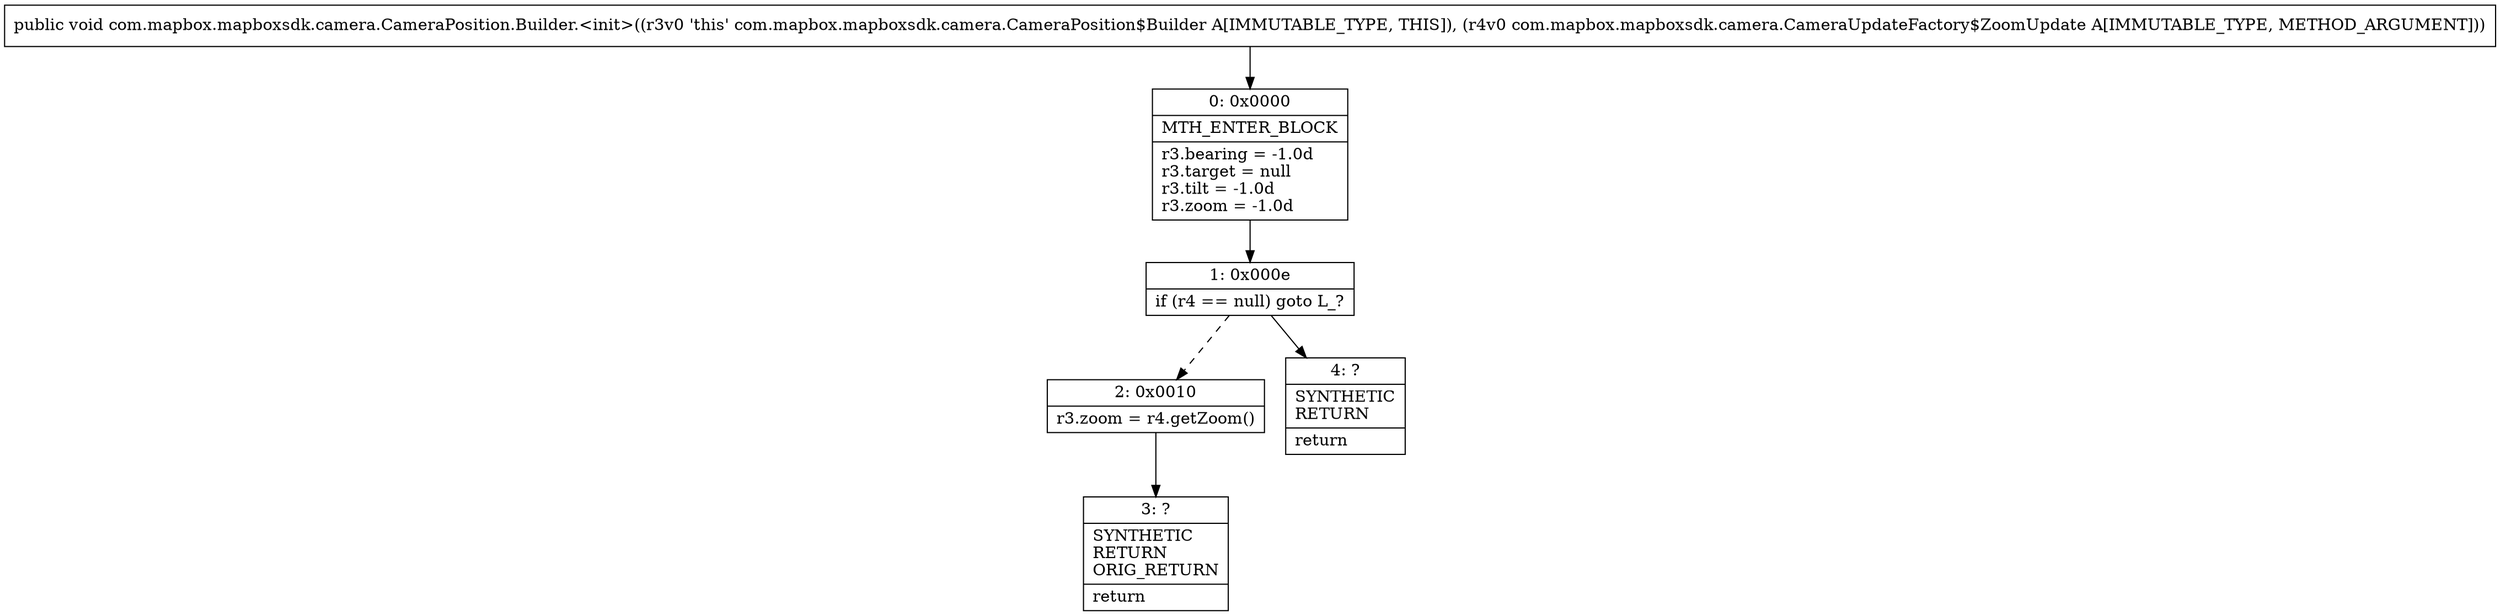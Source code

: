 digraph "CFG forcom.mapbox.mapboxsdk.camera.CameraPosition.Builder.\<init\>(Lcom\/mapbox\/mapboxsdk\/camera\/CameraUpdateFactory$ZoomUpdate;)V" {
Node_0 [shape=record,label="{0\:\ 0x0000|MTH_ENTER_BLOCK\l|r3.bearing = \-1.0d\lr3.target = null\lr3.tilt = \-1.0d\lr3.zoom = \-1.0d\l}"];
Node_1 [shape=record,label="{1\:\ 0x000e|if (r4 == null) goto L_?\l}"];
Node_2 [shape=record,label="{2\:\ 0x0010|r3.zoom = r4.getZoom()\l}"];
Node_3 [shape=record,label="{3\:\ ?|SYNTHETIC\lRETURN\lORIG_RETURN\l|return\l}"];
Node_4 [shape=record,label="{4\:\ ?|SYNTHETIC\lRETURN\l|return\l}"];
MethodNode[shape=record,label="{public void com.mapbox.mapboxsdk.camera.CameraPosition.Builder.\<init\>((r3v0 'this' com.mapbox.mapboxsdk.camera.CameraPosition$Builder A[IMMUTABLE_TYPE, THIS]), (r4v0 com.mapbox.mapboxsdk.camera.CameraUpdateFactory$ZoomUpdate A[IMMUTABLE_TYPE, METHOD_ARGUMENT])) }"];
MethodNode -> Node_0;
Node_0 -> Node_1;
Node_1 -> Node_2[style=dashed];
Node_1 -> Node_4;
Node_2 -> Node_3;
}

